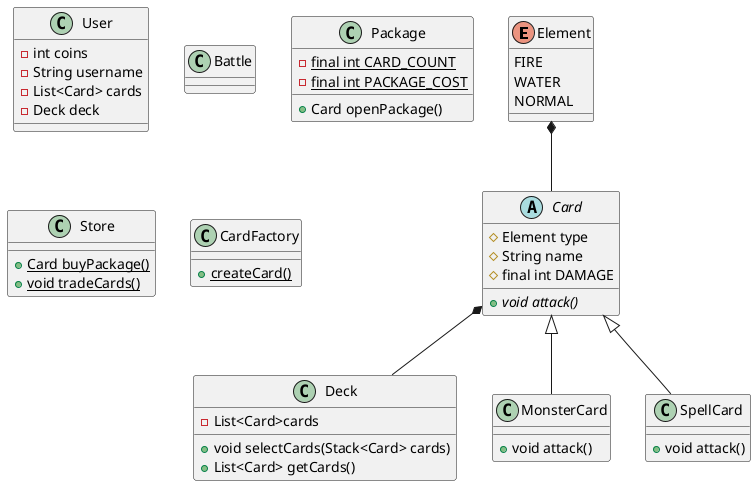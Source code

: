 @startuml
    
Element *-- Card
Card *-- Deck

class User{
   -int coins
   -String username
   -List<Card> cards
   -Deck deck

}


class Battle{

}




abstract class Card{
    #Element type
    #String name
    #final int DAMAGE

    + {abstract}void attack()
}

class MonsterCard extends Card{
 +void attack()
}

class SpellCard extends Card{
 +void attack()
}

class Deck{
    -List<Card>cards
    +void selectCards(Stack<Card> cards)
    +List<Card> getCards()
}



class Package{
    - {static} final int CARD_COUNT
    - {static} final int PACKAGE_COST

    + Card openPackage()
   
}

class Store{
    +{static} Card buyPackage()
    +{static} void tradeCards()
}


class CardFactory{
    +{static} createCard()
}

enum Element{
    FIRE
    WATER
    NORMAL
}





@enduml